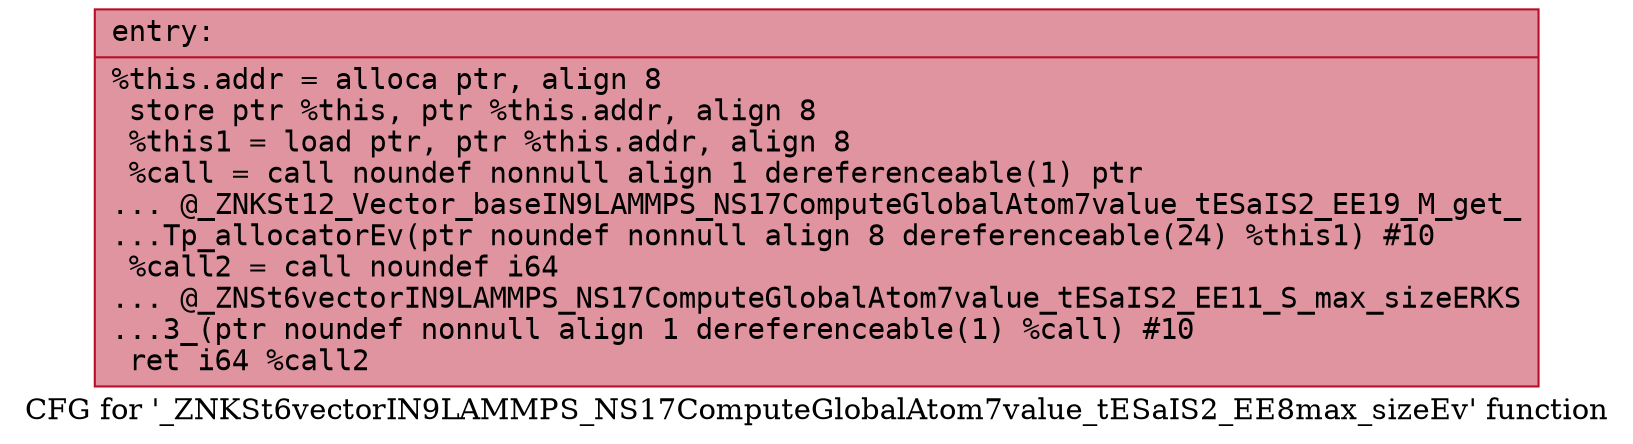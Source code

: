 digraph "CFG for '_ZNKSt6vectorIN9LAMMPS_NS17ComputeGlobalAtom7value_tESaIS2_EE8max_sizeEv' function" {
	label="CFG for '_ZNKSt6vectorIN9LAMMPS_NS17ComputeGlobalAtom7value_tESaIS2_EE8max_sizeEv' function";

	Node0x56131ec0d880 [shape=record,color="#b70d28ff", style=filled, fillcolor="#b70d2870" fontname="Courier",label="{entry:\l|  %this.addr = alloca ptr, align 8\l  store ptr %this, ptr %this.addr, align 8\l  %this1 = load ptr, ptr %this.addr, align 8\l  %call = call noundef nonnull align 1 dereferenceable(1) ptr\l... @_ZNKSt12_Vector_baseIN9LAMMPS_NS17ComputeGlobalAtom7value_tESaIS2_EE19_M_get_\l...Tp_allocatorEv(ptr noundef nonnull align 8 dereferenceable(24) %this1) #10\l  %call2 = call noundef i64\l... @_ZNSt6vectorIN9LAMMPS_NS17ComputeGlobalAtom7value_tESaIS2_EE11_S_max_sizeERKS\l...3_(ptr noundef nonnull align 1 dereferenceable(1) %call) #10\l  ret i64 %call2\l}"];
}
